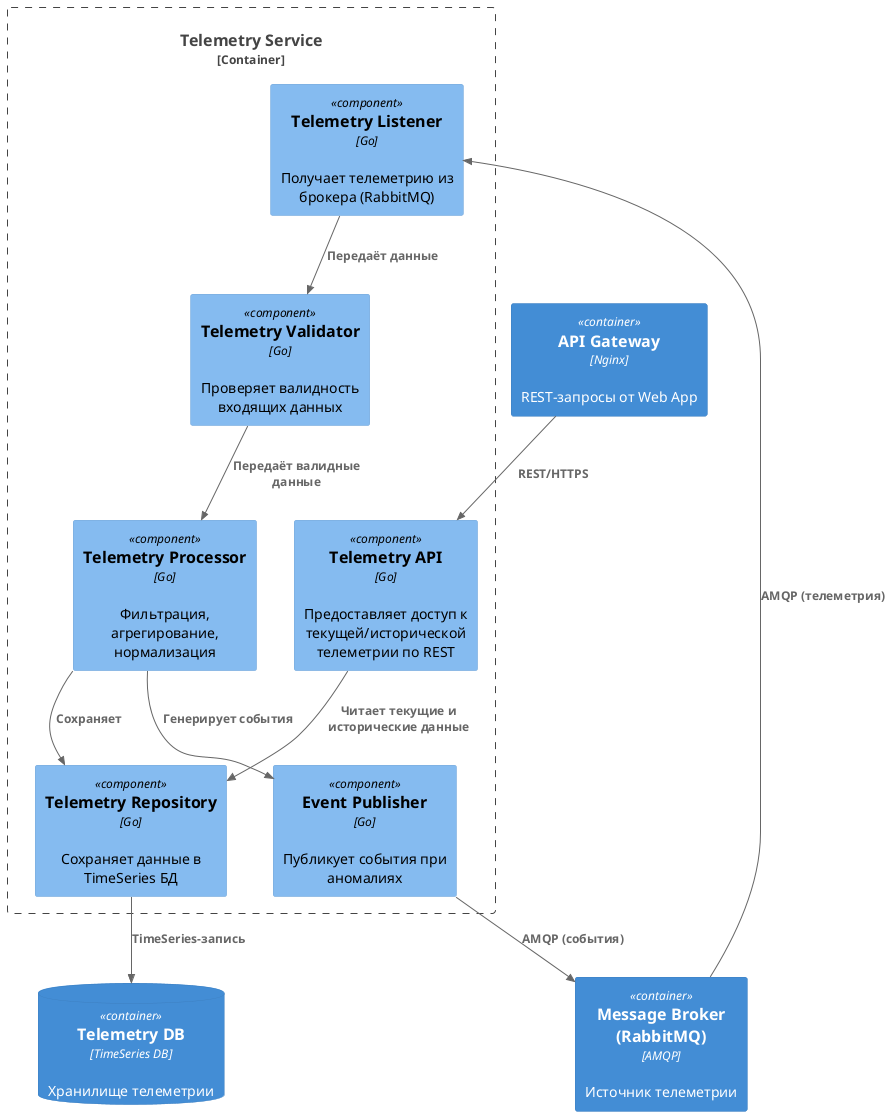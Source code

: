@startuml
!include <C4/C4_Component>

Container_Boundary(telemetry, "Telemetry Service") {
  Component(telemetryListener, "Telemetry Listener", "Go", "Получает телеметрию из брокера (RabbitMQ)")
  Component(telemetryValidator, "Telemetry Validator", "Go", "Проверяет валидность входящих данных")
  Component(telemetryProcessor, "Telemetry Processor", "Go", "Фильтрация, агрегирование, нормализация")
  Component(telemetryRepo, "Telemetry Repository", "Go", "Сохраняет данные в TimeSeries БД")
  Component(telemetryApi, "Telemetry API", "Go", "Предоставляет доступ к текущей/исторической телеметрии по REST")
  Component(eventPublisher, "Event Publisher", "Go", "Публикует события при аномалиях")
}

Container(messageBroker, "Message Broker (RabbitMQ)", "AMQP", "Источник телеметрии")
Container(apiGateway, "API Gateway", "Nginx", "REST-запросы от Web App")
ContainerDb(telemetryDb, "Telemetry DB", "TimeSeries DB", "Хранилище телеметрии")

Rel(messageBroker, telemetryListener, "AMQP (телеметрия)")
Rel(telemetryListener, telemetryValidator, "Передаёт данные")
Rel(telemetryValidator, telemetryProcessor, "Передаёт валидные данные")
Rel(telemetryProcessor, telemetryRepo, "Сохраняет")
Rel(telemetryProcessor, eventPublisher, "Генерирует события")
Rel(eventPublisher, messageBroker, "AMQP (события)")

Rel(apiGateway, telemetryApi, "REST/HTTPS")
Rel(telemetryApi, telemetryRepo, "Читает текущие и исторические данные")

Rel(telemetryRepo, telemetryDb, "TimeSeries-запись")

@enduml